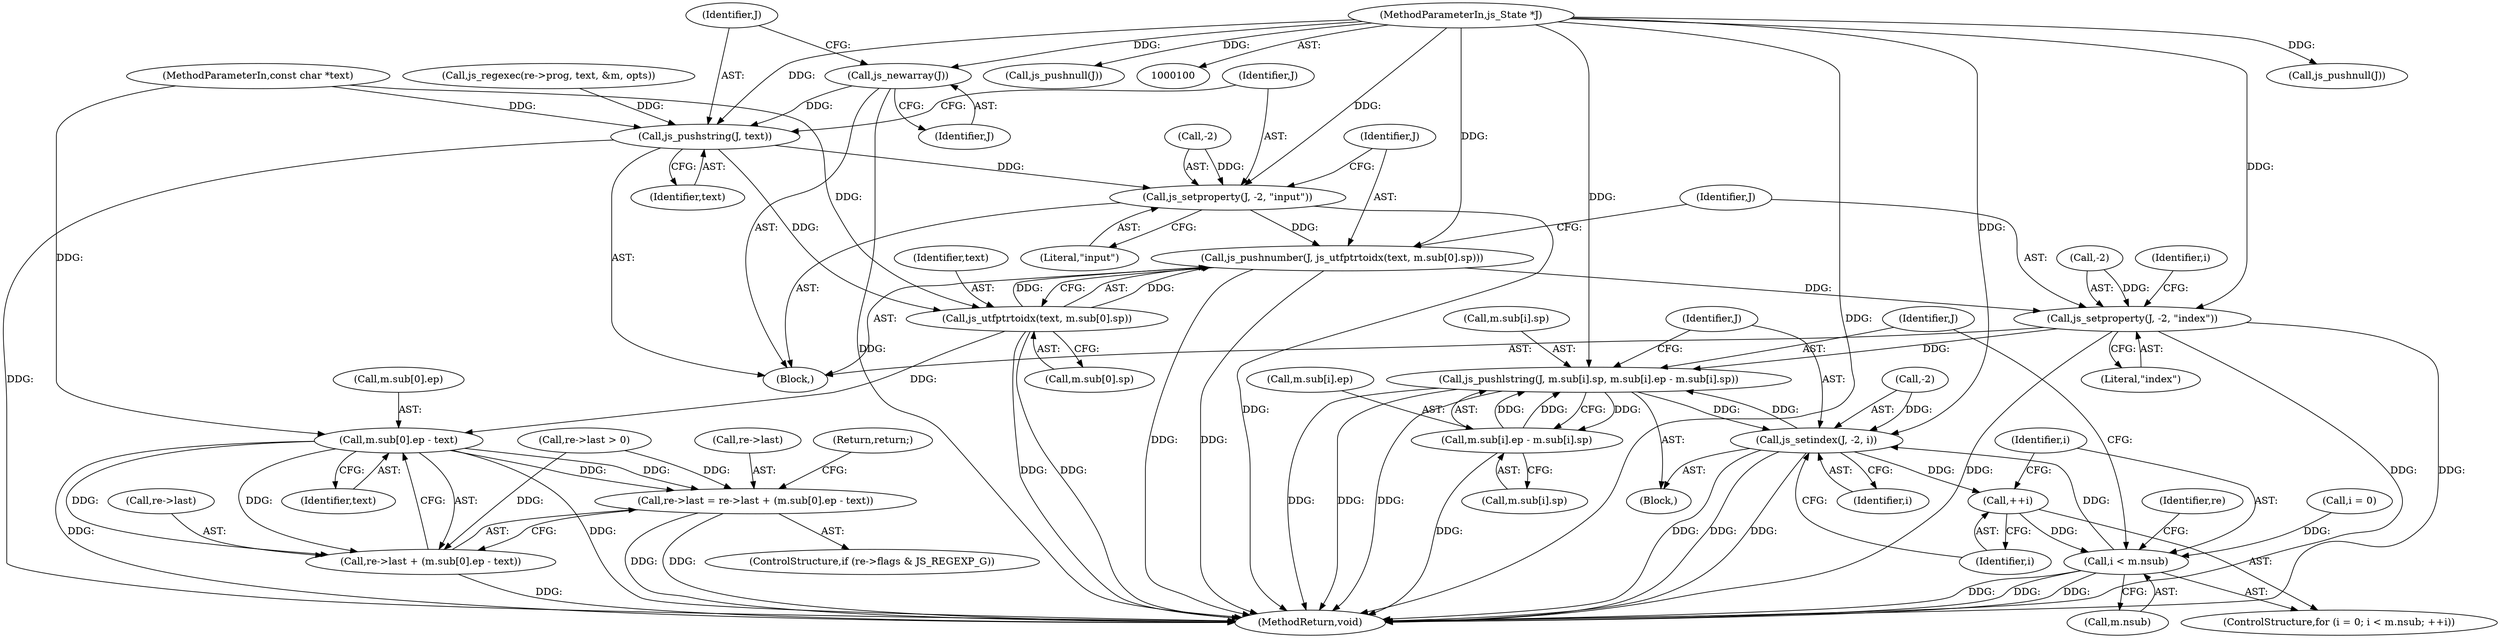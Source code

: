 digraph "0_mujs_00d4606c3baf813b7b1c176823b2729bf51002a2_0@pointer" {
"1000160" [label="(Call,js_newarray(J))"];
"1000101" [label="(MethodParameterIn,js_State *J)"];
"1000162" [label="(Call,js_pushstring(J, text))"];
"1000165" [label="(Call,js_setproperty(J, -2, \"input\"))"];
"1000170" [label="(Call,js_pushnumber(J, js_utfptrtoidx(text, m.sub[0].sp)))"];
"1000181" [label="(Call,js_setproperty(J, -2, \"index\"))"];
"1000198" [label="(Call,js_pushlstring(J, m.sub[i].sp, m.sub[i].ep - m.sub[i].sp))"];
"1000207" [label="(Call,m.sub[i].ep - m.sub[i].sp)"];
"1000222" [label="(Call,js_setindex(J, -2, i))"];
"1000195" [label="(Call,++i)"];
"1000190" [label="(Call,i < m.nsub)"];
"1000172" [label="(Call,js_utfptrtoidx(text, m.sub[0].sp))"];
"1000241" [label="(Call,m.sub[0].ep - text)"];
"1000233" [label="(Call,re->last = re->last + (m.sub[0].ep - text))"];
"1000237" [label="(Call,re->last + (m.sub[0].ep - text))"];
"1000249" [label="(Identifier,text)"];
"1000226" [label="(Identifier,i)"];
"1000170" [label="(Call,js_pushnumber(J, js_utfptrtoidx(text, m.sub[0].sp)))"];
"1000101" [label="(MethodParameterIn,js_State *J)"];
"1000182" [label="(Identifier,J)"];
"1000163" [label="(Identifier,J)"];
"1000199" [label="(Identifier,J)"];
"1000151" [label="(Call,js_regexec(re->prog, text, &m, opts))"];
"1000223" [label="(Identifier,J)"];
"1000237" [label="(Call,re->last + (m.sub[0].ep - text))"];
"1000197" [label="(Block,)"];
"1000264" [label="(MethodReturn,void)"];
"1000242" [label="(Call,m.sub[0].ep)"];
"1000167" [label="(Call,-2)"];
"1000166" [label="(Identifier,J)"];
"1000196" [label="(Identifier,i)"];
"1000174" [label="(Call,m.sub[0].sp)"];
"1000207" [label="(Call,m.sub[i].ep - m.sub[i].sp)"];
"1000135" [label="(Call,re->last > 0)"];
"1000230" [label="(Identifier,re)"];
"1000191" [label="(Identifier,i)"];
"1000173" [label="(Identifier,text)"];
"1000190" [label="(Call,i < m.nsub)"];
"1000186" [label="(ControlStructure,for (i = 0; i < m.nsub; ++i))"];
"1000208" [label="(Call,m.sub[i].ep)"];
"1000262" [label="(Call,js_pushnull(J))"];
"1000187" [label="(Call,i = 0)"];
"1000131" [label="(Call,js_pushnull(J))"];
"1000241" [label="(Call,m.sub[0].ep - text)"];
"1000227" [label="(ControlStructure,if (re->flags & JS_REGEXP_G))"];
"1000200" [label="(Call,m.sub[i].sp)"];
"1000159" [label="(Block,)"];
"1000165" [label="(Call,js_setproperty(J, -2, \"input\"))"];
"1000238" [label="(Call,re->last)"];
"1000224" [label="(Call,-2)"];
"1000198" [label="(Call,js_pushlstring(J, m.sub[i].sp, m.sub[i].ep - m.sub[i].sp))"];
"1000222" [label="(Call,js_setindex(J, -2, i))"];
"1000161" [label="(Identifier,J)"];
"1000172" [label="(Call,js_utfptrtoidx(text, m.sub[0].sp))"];
"1000183" [label="(Call,-2)"];
"1000195" [label="(Call,++i)"];
"1000192" [label="(Call,m.nsub)"];
"1000185" [label="(Literal,\"index\")"];
"1000181" [label="(Call,js_setproperty(J, -2, \"index\"))"];
"1000233" [label="(Call,re->last = re->last + (m.sub[0].ep - text))"];
"1000234" [label="(Call,re->last)"];
"1000250" [label="(Return,return;)"];
"1000171" [label="(Identifier,J)"];
"1000169" [label="(Literal,\"input\")"];
"1000164" [label="(Identifier,text)"];
"1000160" [label="(Call,js_newarray(J))"];
"1000162" [label="(Call,js_pushstring(J, text))"];
"1000103" [label="(MethodParameterIn,const char *text)"];
"1000215" [label="(Call,m.sub[i].sp)"];
"1000188" [label="(Identifier,i)"];
"1000160" -> "1000159"  [label="AST: "];
"1000160" -> "1000161"  [label="CFG: "];
"1000161" -> "1000160"  [label="AST: "];
"1000163" -> "1000160"  [label="CFG: "];
"1000160" -> "1000264"  [label="DDG: "];
"1000101" -> "1000160"  [label="DDG: "];
"1000160" -> "1000162"  [label="DDG: "];
"1000101" -> "1000100"  [label="AST: "];
"1000101" -> "1000264"  [label="DDG: "];
"1000101" -> "1000131"  [label="DDG: "];
"1000101" -> "1000162"  [label="DDG: "];
"1000101" -> "1000165"  [label="DDG: "];
"1000101" -> "1000170"  [label="DDG: "];
"1000101" -> "1000181"  [label="DDG: "];
"1000101" -> "1000198"  [label="DDG: "];
"1000101" -> "1000222"  [label="DDG: "];
"1000101" -> "1000262"  [label="DDG: "];
"1000162" -> "1000159"  [label="AST: "];
"1000162" -> "1000164"  [label="CFG: "];
"1000163" -> "1000162"  [label="AST: "];
"1000164" -> "1000162"  [label="AST: "];
"1000166" -> "1000162"  [label="CFG: "];
"1000162" -> "1000264"  [label="DDG: "];
"1000151" -> "1000162"  [label="DDG: "];
"1000103" -> "1000162"  [label="DDG: "];
"1000162" -> "1000165"  [label="DDG: "];
"1000162" -> "1000172"  [label="DDG: "];
"1000165" -> "1000159"  [label="AST: "];
"1000165" -> "1000169"  [label="CFG: "];
"1000166" -> "1000165"  [label="AST: "];
"1000167" -> "1000165"  [label="AST: "];
"1000169" -> "1000165"  [label="AST: "];
"1000171" -> "1000165"  [label="CFG: "];
"1000165" -> "1000264"  [label="DDG: "];
"1000167" -> "1000165"  [label="DDG: "];
"1000165" -> "1000170"  [label="DDG: "];
"1000170" -> "1000159"  [label="AST: "];
"1000170" -> "1000172"  [label="CFG: "];
"1000171" -> "1000170"  [label="AST: "];
"1000172" -> "1000170"  [label="AST: "];
"1000182" -> "1000170"  [label="CFG: "];
"1000170" -> "1000264"  [label="DDG: "];
"1000170" -> "1000264"  [label="DDG: "];
"1000172" -> "1000170"  [label="DDG: "];
"1000172" -> "1000170"  [label="DDG: "];
"1000170" -> "1000181"  [label="DDG: "];
"1000181" -> "1000159"  [label="AST: "];
"1000181" -> "1000185"  [label="CFG: "];
"1000182" -> "1000181"  [label="AST: "];
"1000183" -> "1000181"  [label="AST: "];
"1000185" -> "1000181"  [label="AST: "];
"1000188" -> "1000181"  [label="CFG: "];
"1000181" -> "1000264"  [label="DDG: "];
"1000181" -> "1000264"  [label="DDG: "];
"1000181" -> "1000264"  [label="DDG: "];
"1000183" -> "1000181"  [label="DDG: "];
"1000181" -> "1000198"  [label="DDG: "];
"1000198" -> "1000197"  [label="AST: "];
"1000198" -> "1000207"  [label="CFG: "];
"1000199" -> "1000198"  [label="AST: "];
"1000200" -> "1000198"  [label="AST: "];
"1000207" -> "1000198"  [label="AST: "];
"1000223" -> "1000198"  [label="CFG: "];
"1000198" -> "1000264"  [label="DDG: "];
"1000198" -> "1000264"  [label="DDG: "];
"1000198" -> "1000264"  [label="DDG: "];
"1000222" -> "1000198"  [label="DDG: "];
"1000207" -> "1000198"  [label="DDG: "];
"1000207" -> "1000198"  [label="DDG: "];
"1000198" -> "1000207"  [label="DDG: "];
"1000198" -> "1000222"  [label="DDG: "];
"1000207" -> "1000215"  [label="CFG: "];
"1000208" -> "1000207"  [label="AST: "];
"1000215" -> "1000207"  [label="AST: "];
"1000207" -> "1000264"  [label="DDG: "];
"1000222" -> "1000197"  [label="AST: "];
"1000222" -> "1000226"  [label="CFG: "];
"1000223" -> "1000222"  [label="AST: "];
"1000224" -> "1000222"  [label="AST: "];
"1000226" -> "1000222"  [label="AST: "];
"1000196" -> "1000222"  [label="CFG: "];
"1000222" -> "1000264"  [label="DDG: "];
"1000222" -> "1000264"  [label="DDG: "];
"1000222" -> "1000264"  [label="DDG: "];
"1000222" -> "1000195"  [label="DDG: "];
"1000224" -> "1000222"  [label="DDG: "];
"1000190" -> "1000222"  [label="DDG: "];
"1000195" -> "1000186"  [label="AST: "];
"1000195" -> "1000196"  [label="CFG: "];
"1000196" -> "1000195"  [label="AST: "];
"1000191" -> "1000195"  [label="CFG: "];
"1000195" -> "1000190"  [label="DDG: "];
"1000190" -> "1000186"  [label="AST: "];
"1000190" -> "1000192"  [label="CFG: "];
"1000191" -> "1000190"  [label="AST: "];
"1000192" -> "1000190"  [label="AST: "];
"1000199" -> "1000190"  [label="CFG: "];
"1000230" -> "1000190"  [label="CFG: "];
"1000190" -> "1000264"  [label="DDG: "];
"1000190" -> "1000264"  [label="DDG: "];
"1000190" -> "1000264"  [label="DDG: "];
"1000187" -> "1000190"  [label="DDG: "];
"1000172" -> "1000174"  [label="CFG: "];
"1000173" -> "1000172"  [label="AST: "];
"1000174" -> "1000172"  [label="AST: "];
"1000172" -> "1000264"  [label="DDG: "];
"1000172" -> "1000264"  [label="DDG: "];
"1000103" -> "1000172"  [label="DDG: "];
"1000172" -> "1000241"  [label="DDG: "];
"1000241" -> "1000237"  [label="AST: "];
"1000241" -> "1000249"  [label="CFG: "];
"1000242" -> "1000241"  [label="AST: "];
"1000249" -> "1000241"  [label="AST: "];
"1000237" -> "1000241"  [label="CFG: "];
"1000241" -> "1000264"  [label="DDG: "];
"1000241" -> "1000264"  [label="DDG: "];
"1000241" -> "1000233"  [label="DDG: "];
"1000241" -> "1000233"  [label="DDG: "];
"1000241" -> "1000237"  [label="DDG: "];
"1000241" -> "1000237"  [label="DDG: "];
"1000103" -> "1000241"  [label="DDG: "];
"1000233" -> "1000227"  [label="AST: "];
"1000233" -> "1000237"  [label="CFG: "];
"1000234" -> "1000233"  [label="AST: "];
"1000237" -> "1000233"  [label="AST: "];
"1000250" -> "1000233"  [label="CFG: "];
"1000233" -> "1000264"  [label="DDG: "];
"1000233" -> "1000264"  [label="DDG: "];
"1000135" -> "1000233"  [label="DDG: "];
"1000238" -> "1000237"  [label="AST: "];
"1000237" -> "1000264"  [label="DDG: "];
"1000135" -> "1000237"  [label="DDG: "];
}
